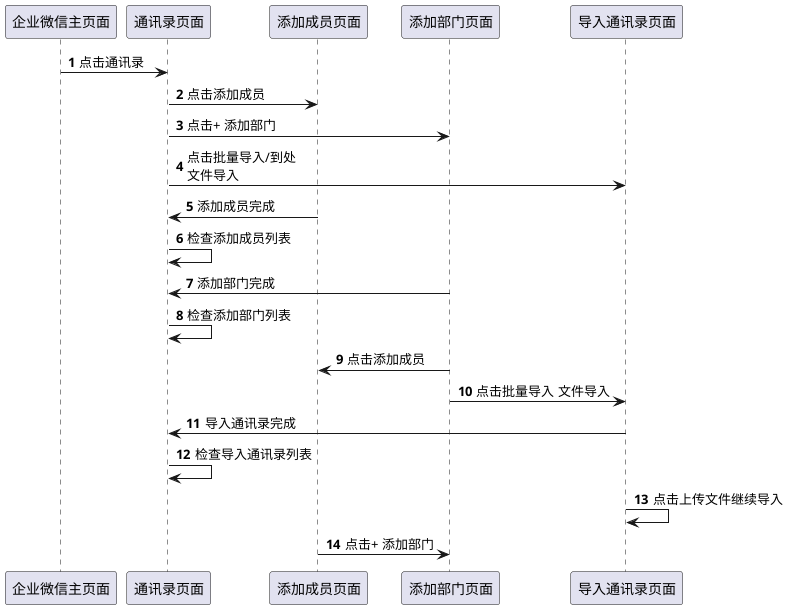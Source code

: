 @startuml
'https://plantuml.com/sequence-diagram

autonumber

企业微信主页面 -> 通讯录页面:点击通讯录

通讯录页面 -> 添加成员页面: 点击添加成员

通讯录页面 -> 添加部门页面: 点击+ 添加部门
通讯录页面 -> 导入通讯录页面: 点击批量导入/到处\n文件导入
添加成员页面 -> 通讯录页面:添加成员完成
通讯录页面 -> 通讯录页面:检查添加成员列表
添加部门页面 -> 通讯录页面: 添加部门完成
通讯录页面 -> 通讯录页面:检查添加部门列表
添加部门页面 -> 添加成员页面:点击添加成员
添加部门页面 -> 导入通讯录页面:点击批量导入 文件导入
导入通讯录页面 -> 通讯录页面: 导入通讯录完成
通讯录页面 -> 通讯录页面:检查导入通讯录列表
导入通讯录页面 -> 导入通讯录页面:点击上传文件继续导入
添加成员页面 -> 添加部门页面:点击+ 添加部门


@enduml